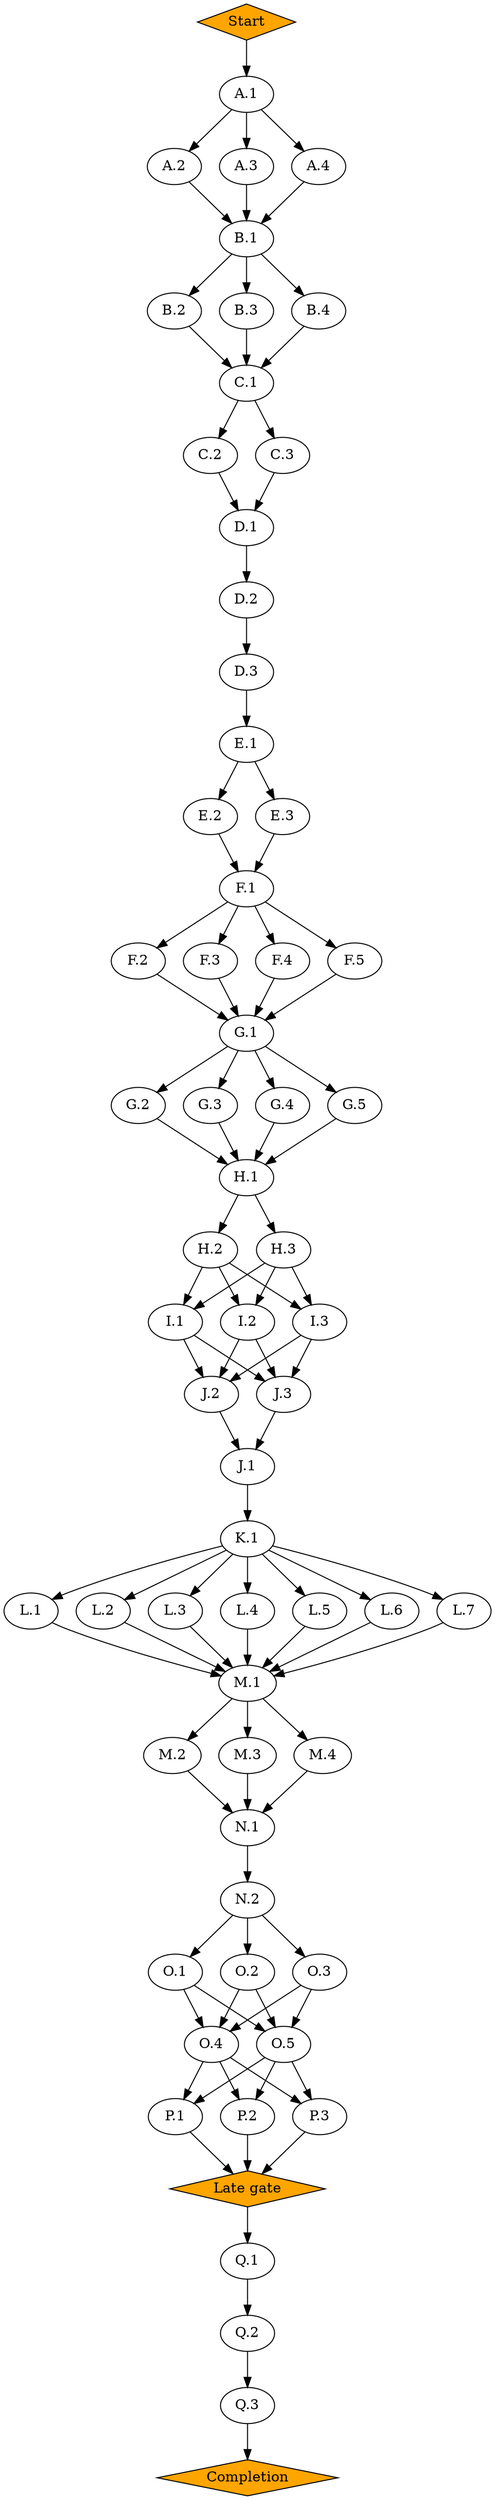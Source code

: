 digraph G {
center=true;
1905582669392 [label="Start", shape=diamond, style=filled, fillcolor=orange];
1906163094704 [label="A.1"];
1905582669392 -> 1906163094704;
1905582669008 [label="A.2"];
1906163094704 -> 1905582669008;
1905582669488 [label="A.3"];
1906163094704 -> 1905582669488;
1906195769488 [label="A.4"];
1906163094704 -> 1906195769488;
1906195769776 [label="B.1"];
1905582669008 -> 1906195769776;
1905582669488 -> 1906195769776;
1906195769488 -> 1906195769776;
1906195769296 [label="B.2"];
1906195769776 -> 1906195769296;
1906195763968 [label="B.3"];
1906195769776 -> 1906195763968;
1906195769152 [label="B.4"];
1906195769776 -> 1906195769152;
1906195759360 [label="C.1"];
1906195769296 -> 1906195759360;
1906195763968 -> 1906195759360;
1906195769152 -> 1906195759360;
1906195769344 [label="C.2"];
1906195759360 -> 1906195769344;
1906195763392 [label="C.3"];
1906195759360 -> 1906195763392;
1906195760560 [label="D.1"];
1906195769344 -> 1906195760560;
1906195763392 -> 1906195760560;
1906195763776 [label="D.2"];
1906195760560 -> 1906195763776;
1906195760416 [label="D.3"];
1906195763776 -> 1906195760416;
1906195769008 [label="E.1"];
1906195760416 -> 1906195769008;
1906195770400 [label="E.2"];
1906195769008 -> 1906195770400;
1906195759744 [label="E.3"];
1906195769008 -> 1906195759744;
1906195770304 [label="F.1"];
1906195770400 -> 1906195770304;
1906195759744 -> 1906195770304;
1906195760272 [label="F.2"];
1906195770304 -> 1906195760272;
1906195759792 [label="F.3"];
1906195770304 -> 1906195759792;
1906195759888 [label="F.4"];
1906195770304 -> 1906195759888;
1906195769200 [label="F.5"];
1906195770304 -> 1906195769200;
1906195759408 [label="G.1"];
1906195760272 -> 1906195759408;
1906195759792 -> 1906195759408;
1906195759888 -> 1906195759408;
1906195769200 -> 1906195759408;
1906195763440 [label="G.2"];
1906195759408 -> 1906195763440;
1906195759456 [label="G.3"];
1906195759408 -> 1906195759456;
1906195759168 [label="G.4"];
1906195759408 -> 1906195759168;
1906195767040 [label="G.5"];
1906195759408 -> 1906195767040;
1906195772032 [label="H.1"];
1906195763440 -> 1906195772032;
1906195759456 -> 1906195772032;
1906195759168 -> 1906195772032;
1906195767040 -> 1906195772032;
1906195772128 [label="H.2"];
1906195772032 -> 1906195772128;
1906195771936 [label="H.3"];
1906195772032 -> 1906195771936;
1906195769392 [label="I.1"];
1906195772128 -> 1906195769392;
1906195771936 -> 1906195769392;
1906195759648 [label="I.2"];
1906195772128 -> 1906195759648;
1906195771936 -> 1906195759648;
1906195772176 [label="I.3"];
1906195772128 -> 1906195772176;
1906195771936 -> 1906195772176;
1906195769056 [label="J.1"];
1906195770016 -> 1906195769056;
1906195768768 -> 1906195769056;
1906195770016 [label="J.2"];
1906195769392 -> 1906195770016;
1906195759648 -> 1906195770016;
1906195772176 -> 1906195770016;
1906195768768 [label="J.3"];
1906195769392 -> 1906195768768;
1906195759648 -> 1906195768768;
1906195772176 -> 1906195768768;
1906195759552 [label="K.1"];
1906195769056 -> 1906195759552;
1906195759696 [label="L.1"];
1906195759552 -> 1906195759696;
1906195769440 [label="L.2"];
1906195759552 -> 1906195769440;
1906195769632 [label="L.3"];
1906195759552 -> 1906195769632;
1906195772800 [label="L.4"];
1906195759552 -> 1906195772800;
1906195766896 [label="L.5"];
1906195759552 -> 1906195766896;
1906195759600 [label="L.6"];
1906195759552 -> 1906195759600;
1906195771840 [label="L.7"];
1906195759552 -> 1906195771840;
1906195772272 [label="M.1"];
1906195759696 -> 1906195772272;
1906195769440 -> 1906195772272;
1906195769632 -> 1906195772272;
1906195772800 -> 1906195772272;
1906195766896 -> 1906195772272;
1906195759600 -> 1906195772272;
1906195771840 -> 1906195772272;
1906195772080 [label="M.2"];
1906195772272 -> 1906195772080;
1906195759840 [label="M.3"];
1906195772272 -> 1906195759840;
1906195766320 [label="M.4"];
1906195772272 -> 1906195766320;
1906195771744 [label="N.1"];
1906195772080 -> 1906195771744;
1906195759840 -> 1906195771744;
1906195766320 -> 1906195771744;
1906195766032 [label="N.2"];
1906195771744 -> 1906195766032;
1906195765984 [label="O.1"];
1906195766032 -> 1906195765984;
1906195771648 [label="O.2"];
1906195766032 -> 1906195771648;
1906195767232 [label="O.3"];
1906195766032 -> 1906195767232;
1906195767088 [label="O.4"];
1906195765984 -> 1906195767088;
1906195771648 -> 1906195767088;
1906195767232 -> 1906195767088;
1906195772416 [label="O.5"];
1906195765984 -> 1906195772416;
1906195771648 -> 1906195772416;
1906195767232 -> 1906195772416;
1906195766992 [label="P.1"];
1906195767088 -> 1906195766992;
1906195772416 -> 1906195766992;
1906195774912 [label="P.2"];
1906195767088 -> 1906195774912;
1906195772416 -> 1906195774912;
1906195774144 [label="P.3"];
1906195767088 -> 1906195774144;
1906195772416 -> 1906195774144;
1905582669584 [label="Late gate", shape=diamond, style=filled, fillcolor=orange];
1906195766992 -> 1905582669584;
1906195774912 -> 1905582669584;
1906195774144 -> 1905582669584;
1906195774096 [label="Q.1"];
1905582669584 -> 1906195774096;
1906195773952 [label="Q.2"];
1906195774096 -> 1906195773952;
1906195773904 [label="Q.3"];
1906195773952 -> 1906195773904;
1906195766224 [label="Completion", shape=diamond, style=filled, fillcolor=orange];
1906195773904 -> 1906195766224;
}
